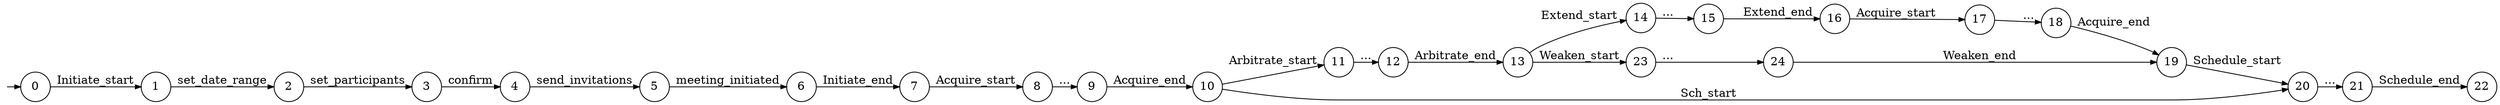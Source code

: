 digraph G {
  graph [pack=true rankdir=LR ranksep=0 margin=0];
  node [shape=circle color=black width=0.5 height=0.5 fixedsize=true]
  edge [arrowsize=0.7]

  zz [label="" color="white" fillcolor="white" shape="circle" style="filled" 
      width=0.05 height=0.05 fixedsize=true ];
  zz -> 0 [label=""];

  0 -> 1 [label="Initiate_start"];
  1 -> 2 [label="set_date_range"];
  2 -> 3 [label="set_participants"];
  3 -> 4 [label="confirm"];
  4 -> 5 [label="send_invitations"];
  5 -> 6 [label="meeting_initiated"];
  6 -> 7 [label="Initiate_end"];

  7 -> 8 [label="Acquire_start"];
  8 -> 9 [label="..."];
  9 -> 10 [label="Acquire_end"];

  10 -> 11 [label="Arbitrate_start"];
  11 -> 12 [label="..."];
  12 -> 13 [label="Arbitrate_end"];

  13 -> 14 [label="Extend_start"];
  14 -> 15 [label="..."];
  15 -> 16 [label="Extend_end"];

  16 -> 17 [label="Acquire_start"];
  17 -> 18 [label="..."];
  18 -> 19 [label="Acquire_end"];

  19 -> 20 [label="Schedule_start"];
  20 -> 21 [label="..."];
  21 -> 22 [label="Schedule_end"];

  13 -> 23 [label="Weaken_start"];
  23 -> 24 [label="..."];
  24 -> 19 [label="Weaken_end"];

  10 -> 20 [label="Sch_start"];
}
